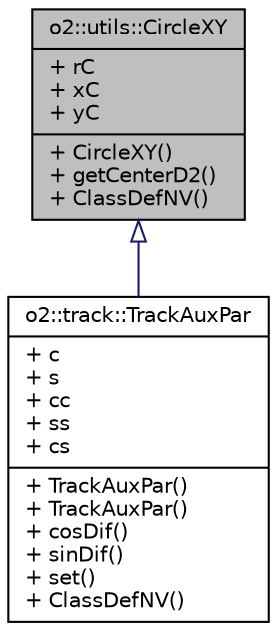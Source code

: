 digraph "o2::utils::CircleXY"
{
 // INTERACTIVE_SVG=YES
  bgcolor="transparent";
  edge [fontname="Helvetica",fontsize="10",labelfontname="Helvetica",labelfontsize="10"];
  node [fontname="Helvetica",fontsize="10",shape=record];
  Node0 [label="{o2::utils::CircleXY\n|+ rC\l+ xC\l+ yC\l|+ CircleXY()\l+ getCenterD2()\l+ ClassDefNV()\l}",height=0.2,width=0.4,color="black", fillcolor="grey75", style="filled", fontcolor="black"];
  Node0 -> Node1 [dir="back",color="midnightblue",fontsize="10",style="solid",arrowtail="onormal",fontname="Helvetica"];
  Node1 [label="{o2::track::TrackAuxPar\n|+ c\l+ s\l+ cc\l+ ss\l+ cs\l|+ TrackAuxPar()\l+ TrackAuxPar()\l+ cosDif()\l+ sinDif()\l+ set()\l+ ClassDefNV()\l}",height=0.2,width=0.4,color="black",URL="$db/dbb/structo2_1_1track_1_1TrackAuxPar.html",tooltip=" "];
}
